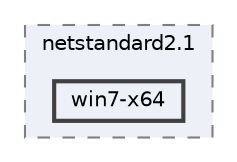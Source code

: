 digraph "D:/Workspaces/pipiorg/PiPiCSharp/PiPiCSharp/obj/Debug/netstandard2.1/win7-x64"
{
 // LATEX_PDF_SIZE
  bgcolor="transparent";
  edge [fontname=Helvetica,fontsize=10,labelfontname=Helvetica,labelfontsize=10];
  node [fontname=Helvetica,fontsize=10,shape=box,height=0.2,width=0.4];
  compound=true
  subgraph clusterdir_f7bb0c05101fec061af7e73bfae5af65 {
    graph [ bgcolor="#edf0f7", pencolor="grey50", label="netstandard2.1", fontname=Helvetica,fontsize=10 style="filled,dashed", URL="dir_f7bb0c05101fec061af7e73bfae5af65.html",tooltip=""]
  dir_32ef4573de6889305a8225ea75775585 [label="win7-x64", fillcolor="#edf0f7", color="grey25", style="filled,bold", URL="dir_32ef4573de6889305a8225ea75775585.html",tooltip=""];
  }
}
